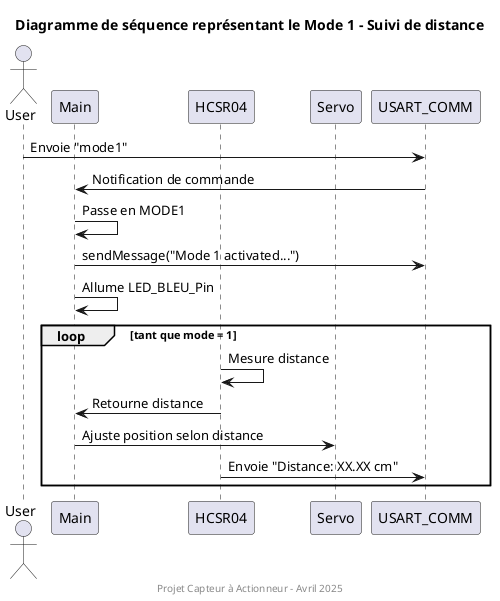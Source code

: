 @startuml
' Participants (modules)
actor "User" as User
participant "Main" as Main
participant "HCSR04" as HCSR04
participant "Servo" as Servo
participant "USART_COMM" as USART

User -> USART: Envoie "mode1"
USART -> Main: Notification de commande
Main -> Main: Passe en MODE1
Main -> USART: sendMessage("Mode 1 activated...")
Main -> Main: Allume LED_BLEU_Pin

loop tant que mode = 1
  HCSR04 -> HCSR04: Mesure distance
  HCSR04 -> Main: Retourne distance
  Main -> Servo: Ajuste position selon distance
  HCSR04 -> USART: Envoie "Distance: XX.XX cm"
end

title Diagramme de séquence représentant le Mode 1 - Suivi de distance
footer Projet Capteur à Actionneur – Avril 2025

@enduml